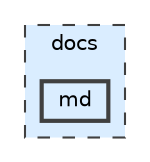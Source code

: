 digraph "docs/md"
{
 // LATEX_PDF_SIZE
  bgcolor="transparent";
  edge [fontname=Helvetica,fontsize=10,labelfontname=Helvetica,labelfontsize=10];
  node [fontname=Helvetica,fontsize=10,shape=box,height=0.2,width=0.4];
  compound=true
  subgraph clusterdir_49e56c817e5e54854c35e136979f97ca {
    graph [ bgcolor="#daedff", pencolor="grey25", label="docs", fontname=Helvetica,fontsize=10 style="filled,dashed", URL="dir_49e56c817e5e54854c35e136979f97ca.html",tooltip=""]
  dir_c183064df1291357db1d38c637c6e87c [label="md", fillcolor="#daedff", color="grey25", style="filled,bold", URL="dir_c183064df1291357db1d38c637c6e87c.html",tooltip=""];
  }
}
